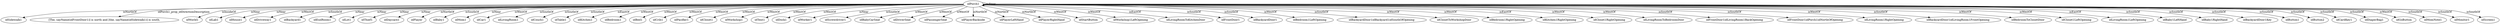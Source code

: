 digraph  {
idPorch1 [node_type=entity_node];
idSidewalk1 [node_type=entity_node];
"[The, sayName(idFrontDoor1)] is north and [the, sayName(idSidewalk1)] is south." [node_type=property_node];
idWorld1 [node_type=entity_node];
idLab1 [node_type=entity_node];
idHouse1 [node_type=entity_node];
idDriveway1 [node_type=entity_node];
idBackyard1 [node_type=entity_node];
idEndRoom1 [node_type=entity_node];
idLot1 [node_type=entity_node];
idThief1 [node_type=entity_node];
idDaycare1 [node_type=entity_node];
idPlayer [node_type=entity_node];
idBaby1 [node_type=entity_node];
idMom1 [node_type=entity_node];
idCar1 [node_type=entity_node];
idLivingRoom1 [node_type=entity_node];
idCouch1 [node_type=entity_node];
idTable1 [node_type=entity_node];
idKitchen1 [node_type=entity_node];
idBedroom1 [node_type=entity_node];
idBed1 [node_type=entity_node];
idCrib1 [node_type=entity_node];
idPacifier1 [node_type=entity_node];
idCloset1 [node_type=entity_node];
idWorkshop1 [node_type=entity_node];
idTent1 [node_type=entity_node];
idDock1 [node_type=entity_node];
idWorker1 [node_type=entity_node];
idScrewdriver1 [node_type=entity_node];
idBabyCarSeat [node_type=entity_node];
idDriverSeat [node_type=entity_node];
idPassengerSeat [node_type=entity_node];
idPlayerBackside [node_type=entity_node];
idPlayerLeftHand [node_type=entity_node];
idPlayerRightHand [node_type=entity_node];
idStartButton [node_type=entity_node];
idWorkshop1LeftOpening [node_type=entity_node];
idLivingRoomToKitchenDoor [node_type=entity_node];
idFrontDoor1 [node_type=entity_node];
idBackyardDoor1 [node_type=entity_node];
idBedroom1LeftOpening [node_type=entity_node];
idBackyardDoor1idBackyard1idSouthOfOpening [node_type=entity_node];
idClosetToWorkshopDoor [node_type=entity_node];
idBedroom1RightOpening [node_type=entity_node];
idKitchen1RightOpening [node_type=entity_node];
idCloset1RightOpening [node_type=entity_node];
idLivingRoomToBedroomDoor [node_type=entity_node];
idFrontDoor1idLivingRoom1BackOpening [node_type=entity_node];
idFrontDoor1idPorch1idNorthOfOpening [node_type=entity_node];
idLivingRoom1RightOpening [node_type=entity_node];
idBackyardDoor1idLivingRoom1FrontOpening [node_type=entity_node];
idBedroomToClosetDoor [node_type=entity_node];
idCloset1LeftOpening [node_type=entity_node];
idLivingRoom1LeftOpening [node_type=entity_node];
idBaby1LeftHand [node_type=entity_node];
idBaby1RightHand [node_type=entity_node];
idBackyardDoor1Key [node_type=entity_node];
idButton1 [node_type=entity_node];
idButton2 [node_type=entity_node];
idCardKey1 [node_type=entity_node];
idDiaperBag1 [node_type=entity_node];
idGoButton [node_type=entity_node];
idMomNote1 [node_type=entity_node];
idMonitor1 [node_type=entity_node];
idScreen1 [node_type=entity_node];
idPorch1 -> idSidewalk1  [edge_type=relationship, label=isNorthOf];
idPorch1 -> "[The, sayName(idFrontDoor1)] is north and [the, sayName(idSidewalk1)] is south."  [edge_type=property, label=idPorch1_prop_idDirectionDescription];
idPorch1 -> idWorld1  [edge_type=relationship, label=isInsideOf];
idPorch1 -> idLab1  [edge_type=relationship, label=isNear];
idPorch1 -> idHouse1  [edge_type=relationship, label=isNear];
idPorch1 -> idDriveway1  [edge_type=relationship, label=isWestOf];
idPorch1 -> idPorch1  [edge_type=relationship, label=isNear];
idPorch1 -> idBackyard1  [edge_type=relationship, label=isSouthOf];
idPorch1 -> idEndRoom1  [edge_type=relationship, label=isNear];
idPorch1 -> idLot1  [edge_type=relationship, label=isNear];
idPorch1 -> idThief1  [edge_type=relationship, label=isNear];
idPorch1 -> idDaycare1  [edge_type=relationship, label=isNear];
idPorch1 -> idPlayer  [edge_type=relationship, label=isNorthOf];
idPorch1 -> idBaby1  [edge_type=relationship, label=isSouthOf];
idPorch1 -> idMom1  [edge_type=relationship, label=isNear];
idPorch1 -> idCar1  [edge_type=relationship, label=isWestOf];
idPorch1 -> idLivingRoom1  [edge_type=relationship, label=isSouthOf];
idPorch1 -> idCouch1  [edge_type=relationship, label=isSouthOf];
idPorch1 -> idTable1  [edge_type=relationship, label=isSouthOf];
idPorch1 -> idKitchen1  [edge_type=relationship, label=isEastOf];
idPorch1 -> idBedroom1  [edge_type=relationship, label=isWestOf];
idPorch1 -> idBed1  [edge_type=relationship, label=isWestOf];
idPorch1 -> idCrib1  [edge_type=relationship, label=isWestOf];
idPorch1 -> idPacifier1  [edge_type=relationship, label=isWestOf];
idPorch1 -> idCloset1  [edge_type=relationship, label=isWestOf];
idPorch1 -> idWorkshop1  [edge_type=relationship, label=isWestOf];
idPorch1 -> idTent1  [edge_type=relationship, label=isWestOf];
idPorch1 -> idDock1  [edge_type=relationship, label=isWestOf];
idPorch1 -> idWorker1  [edge_type=relationship, label=isNear];
idPorch1 -> idScrewdriver1  [edge_type=relationship, label=isSouthOf];
idPorch1 -> idBabyCarSeat  [edge_type=relationship, label=isWestOf];
idPorch1 -> idDriverSeat  [edge_type=relationship, label=isWestOf];
idPorch1 -> idPassengerSeat  [edge_type=relationship, label=isWestOf];
idPorch1 -> idPlayerBackside  [edge_type=relationship, label=isNorthOf];
idPorch1 -> idPlayerLeftHand  [edge_type=relationship, label=isNorthOf];
idPorch1 -> idPlayerRightHand  [edge_type=relationship, label=isNorthOf];
idPorch1 -> idStartButton  [edge_type=relationship, label=isWestOf];
idPorch1 -> idWorkshop1LeftOpening  [edge_type=relationship, label=isWestOf];
idPorch1 -> idLivingRoomToKitchenDoor  [edge_type=relationship, label=isEastOf];
idPorch1 -> idFrontDoor1  [edge_type=relationship, label=isSouthOf];
idPorch1 -> idBackyardDoor1  [edge_type=relationship, label=isSouthOf];
idPorch1 -> idBedroom1LeftOpening  [edge_type=relationship, label=isWestOf];
idPorch1 -> idBackyardDoor1idBackyard1idSouthOfOpening  [edge_type=relationship, label=isSouthOf];
idPorch1 -> idClosetToWorkshopDoor  [edge_type=relationship, label=isWestOf];
idPorch1 -> idBedroom1RightOpening  [edge_type=relationship, label=isWestOf];
idPorch1 -> idKitchen1RightOpening  [edge_type=relationship, label=isEastOf];
idPorch1 -> idCloset1RightOpening  [edge_type=relationship, label=isWestOf];
idPorch1 -> idLivingRoomToBedroomDoor  [edge_type=relationship, label=isWestOf];
idPorch1 -> idFrontDoor1idLivingRoom1BackOpening  [edge_type=relationship, label=isSouthOf];
idPorch1 -> idFrontDoor1idPorch1idNorthOfOpening  [edge_type=relationship, label=isSouthOf];
idPorch1 -> idLivingRoom1RightOpening  [edge_type=relationship, label=isWestOf];
idPorch1 -> idBackyardDoor1idLivingRoom1FrontOpening  [edge_type=relationship, label=isSouthOf];
idPorch1 -> idBedroomToClosetDoor  [edge_type=relationship, label=isWestOf];
idPorch1 -> idCloset1LeftOpening  [edge_type=relationship, label=isWestOf];
idPorch1 -> idLivingRoom1LeftOpening  [edge_type=relationship, label=isEastOf];
idPorch1 -> idBaby1LeftHand  [edge_type=relationship, label=isSouthOf];
idPorch1 -> idBaby1RightHand  [edge_type=relationship, label=isSouthOf];
idPorch1 -> idBackyardDoor1Key  [edge_type=relationship, label=isSouthOf];
idPorch1 -> idButton1  [edge_type=relationship, label=isSouthOf];
idPorch1 -> idButton2  [edge_type=relationship, label=isSouthOf];
idPorch1 -> idCardKey1  [edge_type=relationship, label=isSouthOf];
idPorch1 -> idDiaperBag1  [edge_type=relationship, label=isSouthOf];
idPorch1 -> idGoButton  [edge_type=relationship, label=isWestOf];
idPorch1 -> idMomNote1  [edge_type=relationship, label=isSouthOf];
idPorch1 -> idMonitor1  [edge_type=relationship, label=isSouthOf];
idPorch1 -> idScreen1  [edge_type=relationship, label=isSouthOf];
}
